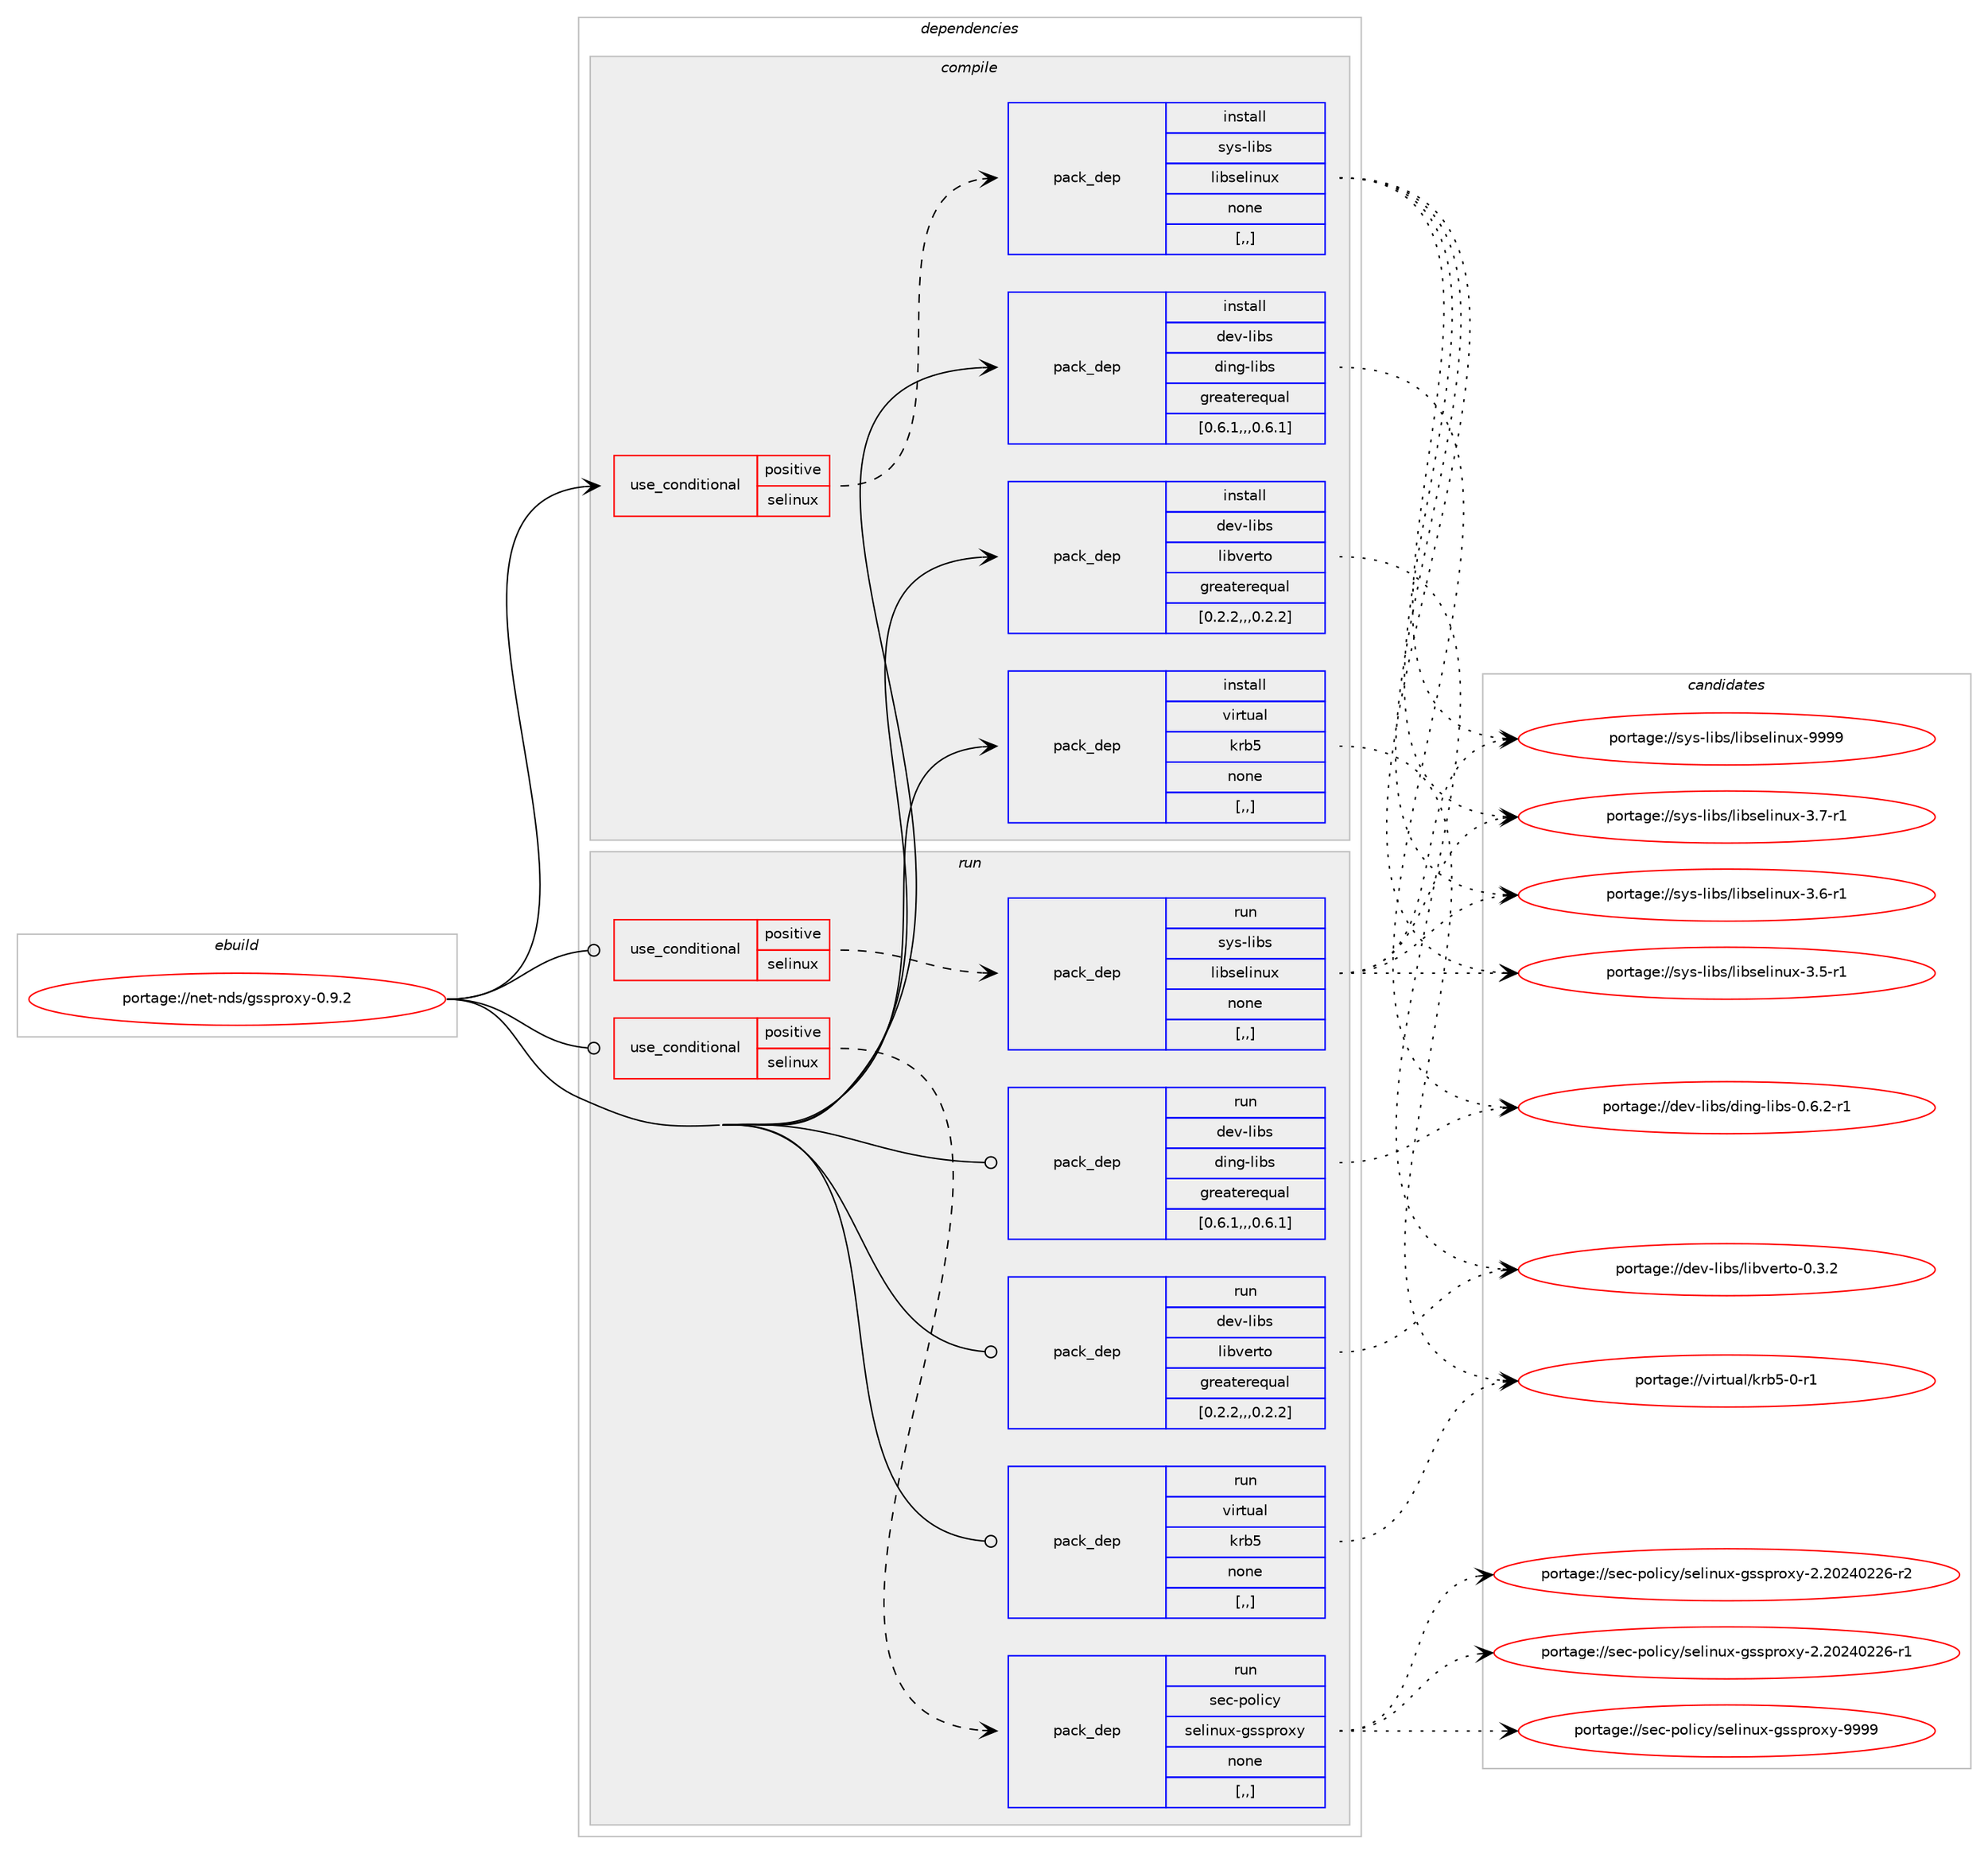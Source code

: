 digraph prolog {

# *************
# Graph options
# *************

newrank=true;
concentrate=true;
compound=true;
graph [rankdir=LR,fontname=Helvetica,fontsize=10,ranksep=1.5];#, ranksep=2.5, nodesep=0.2];
edge  [arrowhead=vee];
node  [fontname=Helvetica,fontsize=10];

# **********
# The ebuild
# **********

subgraph cluster_leftcol {
color=gray;
label=<<i>ebuild</i>>;
id [label="portage://net-nds/gssproxy-0.9.2", color=red, width=4, href="../net-nds/gssproxy-0.9.2.svg"];
}

# ****************
# The dependencies
# ****************

subgraph cluster_midcol {
color=gray;
label=<<i>dependencies</i>>;
subgraph cluster_compile {
fillcolor="#eeeeee";
style=filled;
label=<<i>compile</i>>;
subgraph cond99631 {
dependency378187 [label=<<TABLE BORDER="0" CELLBORDER="1" CELLSPACING="0" CELLPADDING="4"><TR><TD ROWSPAN="3" CELLPADDING="10">use_conditional</TD></TR><TR><TD>positive</TD></TR><TR><TD>selinux</TD></TR></TABLE>>, shape=none, color=red];
subgraph pack275828 {
dependency378188 [label=<<TABLE BORDER="0" CELLBORDER="1" CELLSPACING="0" CELLPADDING="4" WIDTH="220"><TR><TD ROWSPAN="6" CELLPADDING="30">pack_dep</TD></TR><TR><TD WIDTH="110">install</TD></TR><TR><TD>sys-libs</TD></TR><TR><TD>libselinux</TD></TR><TR><TD>none</TD></TR><TR><TD>[,,]</TD></TR></TABLE>>, shape=none, color=blue];
}
dependency378187:e -> dependency378188:w [weight=20,style="dashed",arrowhead="vee"];
}
id:e -> dependency378187:w [weight=20,style="solid",arrowhead="vee"];
subgraph pack275829 {
dependency378189 [label=<<TABLE BORDER="0" CELLBORDER="1" CELLSPACING="0" CELLPADDING="4" WIDTH="220"><TR><TD ROWSPAN="6" CELLPADDING="30">pack_dep</TD></TR><TR><TD WIDTH="110">install</TD></TR><TR><TD>dev-libs</TD></TR><TR><TD>ding-libs</TD></TR><TR><TD>greaterequal</TD></TR><TR><TD>[0.6.1,,,0.6.1]</TD></TR></TABLE>>, shape=none, color=blue];
}
id:e -> dependency378189:w [weight=20,style="solid",arrowhead="vee"];
subgraph pack275830 {
dependency378190 [label=<<TABLE BORDER="0" CELLBORDER="1" CELLSPACING="0" CELLPADDING="4" WIDTH="220"><TR><TD ROWSPAN="6" CELLPADDING="30">pack_dep</TD></TR><TR><TD WIDTH="110">install</TD></TR><TR><TD>dev-libs</TD></TR><TR><TD>libverto</TD></TR><TR><TD>greaterequal</TD></TR><TR><TD>[0.2.2,,,0.2.2]</TD></TR></TABLE>>, shape=none, color=blue];
}
id:e -> dependency378190:w [weight=20,style="solid",arrowhead="vee"];
subgraph pack275831 {
dependency378191 [label=<<TABLE BORDER="0" CELLBORDER="1" CELLSPACING="0" CELLPADDING="4" WIDTH="220"><TR><TD ROWSPAN="6" CELLPADDING="30">pack_dep</TD></TR><TR><TD WIDTH="110">install</TD></TR><TR><TD>virtual</TD></TR><TR><TD>krb5</TD></TR><TR><TD>none</TD></TR><TR><TD>[,,]</TD></TR></TABLE>>, shape=none, color=blue];
}
id:e -> dependency378191:w [weight=20,style="solid",arrowhead="vee"];
}
subgraph cluster_compileandrun {
fillcolor="#eeeeee";
style=filled;
label=<<i>compile and run</i>>;
}
subgraph cluster_run {
fillcolor="#eeeeee";
style=filled;
label=<<i>run</i>>;
subgraph cond99632 {
dependency378192 [label=<<TABLE BORDER="0" CELLBORDER="1" CELLSPACING="0" CELLPADDING="4"><TR><TD ROWSPAN="3" CELLPADDING="10">use_conditional</TD></TR><TR><TD>positive</TD></TR><TR><TD>selinux</TD></TR></TABLE>>, shape=none, color=red];
subgraph pack275832 {
dependency378193 [label=<<TABLE BORDER="0" CELLBORDER="1" CELLSPACING="0" CELLPADDING="4" WIDTH="220"><TR><TD ROWSPAN="6" CELLPADDING="30">pack_dep</TD></TR><TR><TD WIDTH="110">run</TD></TR><TR><TD>sec-policy</TD></TR><TR><TD>selinux-gssproxy</TD></TR><TR><TD>none</TD></TR><TR><TD>[,,]</TD></TR></TABLE>>, shape=none, color=blue];
}
dependency378192:e -> dependency378193:w [weight=20,style="dashed",arrowhead="vee"];
}
id:e -> dependency378192:w [weight=20,style="solid",arrowhead="odot"];
subgraph cond99633 {
dependency378194 [label=<<TABLE BORDER="0" CELLBORDER="1" CELLSPACING="0" CELLPADDING="4"><TR><TD ROWSPAN="3" CELLPADDING="10">use_conditional</TD></TR><TR><TD>positive</TD></TR><TR><TD>selinux</TD></TR></TABLE>>, shape=none, color=red];
subgraph pack275833 {
dependency378195 [label=<<TABLE BORDER="0" CELLBORDER="1" CELLSPACING="0" CELLPADDING="4" WIDTH="220"><TR><TD ROWSPAN="6" CELLPADDING="30">pack_dep</TD></TR><TR><TD WIDTH="110">run</TD></TR><TR><TD>sys-libs</TD></TR><TR><TD>libselinux</TD></TR><TR><TD>none</TD></TR><TR><TD>[,,]</TD></TR></TABLE>>, shape=none, color=blue];
}
dependency378194:e -> dependency378195:w [weight=20,style="dashed",arrowhead="vee"];
}
id:e -> dependency378194:w [weight=20,style="solid",arrowhead="odot"];
subgraph pack275834 {
dependency378196 [label=<<TABLE BORDER="0" CELLBORDER="1" CELLSPACING="0" CELLPADDING="4" WIDTH="220"><TR><TD ROWSPAN="6" CELLPADDING="30">pack_dep</TD></TR><TR><TD WIDTH="110">run</TD></TR><TR><TD>dev-libs</TD></TR><TR><TD>ding-libs</TD></TR><TR><TD>greaterequal</TD></TR><TR><TD>[0.6.1,,,0.6.1]</TD></TR></TABLE>>, shape=none, color=blue];
}
id:e -> dependency378196:w [weight=20,style="solid",arrowhead="odot"];
subgraph pack275835 {
dependency378197 [label=<<TABLE BORDER="0" CELLBORDER="1" CELLSPACING="0" CELLPADDING="4" WIDTH="220"><TR><TD ROWSPAN="6" CELLPADDING="30">pack_dep</TD></TR><TR><TD WIDTH="110">run</TD></TR><TR><TD>dev-libs</TD></TR><TR><TD>libverto</TD></TR><TR><TD>greaterequal</TD></TR><TR><TD>[0.2.2,,,0.2.2]</TD></TR></TABLE>>, shape=none, color=blue];
}
id:e -> dependency378197:w [weight=20,style="solid",arrowhead="odot"];
subgraph pack275836 {
dependency378198 [label=<<TABLE BORDER="0" CELLBORDER="1" CELLSPACING="0" CELLPADDING="4" WIDTH="220"><TR><TD ROWSPAN="6" CELLPADDING="30">pack_dep</TD></TR><TR><TD WIDTH="110">run</TD></TR><TR><TD>virtual</TD></TR><TR><TD>krb5</TD></TR><TR><TD>none</TD></TR><TR><TD>[,,]</TD></TR></TABLE>>, shape=none, color=blue];
}
id:e -> dependency378198:w [weight=20,style="solid",arrowhead="odot"];
}
}

# **************
# The candidates
# **************

subgraph cluster_choices {
rank=same;
color=gray;
label=<<i>candidates</i>>;

subgraph choice275828 {
color=black;
nodesep=1;
choice115121115451081059811547108105981151011081051101171204557575757 [label="portage://sys-libs/libselinux-9999", color=red, width=4,href="../sys-libs/libselinux-9999.svg"];
choice11512111545108105981154710810598115101108105110117120455146554511449 [label="portage://sys-libs/libselinux-3.7-r1", color=red, width=4,href="../sys-libs/libselinux-3.7-r1.svg"];
choice11512111545108105981154710810598115101108105110117120455146544511449 [label="portage://sys-libs/libselinux-3.6-r1", color=red, width=4,href="../sys-libs/libselinux-3.6-r1.svg"];
choice11512111545108105981154710810598115101108105110117120455146534511449 [label="portage://sys-libs/libselinux-3.5-r1", color=red, width=4,href="../sys-libs/libselinux-3.5-r1.svg"];
dependency378188:e -> choice115121115451081059811547108105981151011081051101171204557575757:w [style=dotted,weight="100"];
dependency378188:e -> choice11512111545108105981154710810598115101108105110117120455146554511449:w [style=dotted,weight="100"];
dependency378188:e -> choice11512111545108105981154710810598115101108105110117120455146544511449:w [style=dotted,weight="100"];
dependency378188:e -> choice11512111545108105981154710810598115101108105110117120455146534511449:w [style=dotted,weight="100"];
}
subgraph choice275829 {
color=black;
nodesep=1;
choice10010111845108105981154710010511010345108105981154548465446504511449 [label="portage://dev-libs/ding-libs-0.6.2-r1", color=red, width=4,href="../dev-libs/ding-libs-0.6.2-r1.svg"];
dependency378189:e -> choice10010111845108105981154710010511010345108105981154548465446504511449:w [style=dotted,weight="100"];
}
subgraph choice275830 {
color=black;
nodesep=1;
choice10010111845108105981154710810598118101114116111454846514650 [label="portage://dev-libs/libverto-0.3.2", color=red, width=4,href="../dev-libs/libverto-0.3.2.svg"];
dependency378190:e -> choice10010111845108105981154710810598118101114116111454846514650:w [style=dotted,weight="100"];
}
subgraph choice275831 {
color=black;
nodesep=1;
choice1181051141161179710847107114985345484511449 [label="portage://virtual/krb5-0-r1", color=red, width=4,href="../virtual/krb5-0-r1.svg"];
dependency378191:e -> choice1181051141161179710847107114985345484511449:w [style=dotted,weight="100"];
}
subgraph choice275832 {
color=black;
nodesep=1;
choice11510199451121111081059912147115101108105110117120451031151151121141111201214557575757 [label="portage://sec-policy/selinux-gssproxy-9999", color=red, width=4,href="../sec-policy/selinux-gssproxy-9999.svg"];
choice115101994511211110810599121471151011081051101171204510311511511211411112012145504650485052485050544511450 [label="portage://sec-policy/selinux-gssproxy-2.20240226-r2", color=red, width=4,href="../sec-policy/selinux-gssproxy-2.20240226-r2.svg"];
choice115101994511211110810599121471151011081051101171204510311511511211411112012145504650485052485050544511449 [label="portage://sec-policy/selinux-gssproxy-2.20240226-r1", color=red, width=4,href="../sec-policy/selinux-gssproxy-2.20240226-r1.svg"];
dependency378193:e -> choice11510199451121111081059912147115101108105110117120451031151151121141111201214557575757:w [style=dotted,weight="100"];
dependency378193:e -> choice115101994511211110810599121471151011081051101171204510311511511211411112012145504650485052485050544511450:w [style=dotted,weight="100"];
dependency378193:e -> choice115101994511211110810599121471151011081051101171204510311511511211411112012145504650485052485050544511449:w [style=dotted,weight="100"];
}
subgraph choice275833 {
color=black;
nodesep=1;
choice115121115451081059811547108105981151011081051101171204557575757 [label="portage://sys-libs/libselinux-9999", color=red, width=4,href="../sys-libs/libselinux-9999.svg"];
choice11512111545108105981154710810598115101108105110117120455146554511449 [label="portage://sys-libs/libselinux-3.7-r1", color=red, width=4,href="../sys-libs/libselinux-3.7-r1.svg"];
choice11512111545108105981154710810598115101108105110117120455146544511449 [label="portage://sys-libs/libselinux-3.6-r1", color=red, width=4,href="../sys-libs/libselinux-3.6-r1.svg"];
choice11512111545108105981154710810598115101108105110117120455146534511449 [label="portage://sys-libs/libselinux-3.5-r1", color=red, width=4,href="../sys-libs/libselinux-3.5-r1.svg"];
dependency378195:e -> choice115121115451081059811547108105981151011081051101171204557575757:w [style=dotted,weight="100"];
dependency378195:e -> choice11512111545108105981154710810598115101108105110117120455146554511449:w [style=dotted,weight="100"];
dependency378195:e -> choice11512111545108105981154710810598115101108105110117120455146544511449:w [style=dotted,weight="100"];
dependency378195:e -> choice11512111545108105981154710810598115101108105110117120455146534511449:w [style=dotted,weight="100"];
}
subgraph choice275834 {
color=black;
nodesep=1;
choice10010111845108105981154710010511010345108105981154548465446504511449 [label="portage://dev-libs/ding-libs-0.6.2-r1", color=red, width=4,href="../dev-libs/ding-libs-0.6.2-r1.svg"];
dependency378196:e -> choice10010111845108105981154710010511010345108105981154548465446504511449:w [style=dotted,weight="100"];
}
subgraph choice275835 {
color=black;
nodesep=1;
choice10010111845108105981154710810598118101114116111454846514650 [label="portage://dev-libs/libverto-0.3.2", color=red, width=4,href="../dev-libs/libverto-0.3.2.svg"];
dependency378197:e -> choice10010111845108105981154710810598118101114116111454846514650:w [style=dotted,weight="100"];
}
subgraph choice275836 {
color=black;
nodesep=1;
choice1181051141161179710847107114985345484511449 [label="portage://virtual/krb5-0-r1", color=red, width=4,href="../virtual/krb5-0-r1.svg"];
dependency378198:e -> choice1181051141161179710847107114985345484511449:w [style=dotted,weight="100"];
}
}

}
